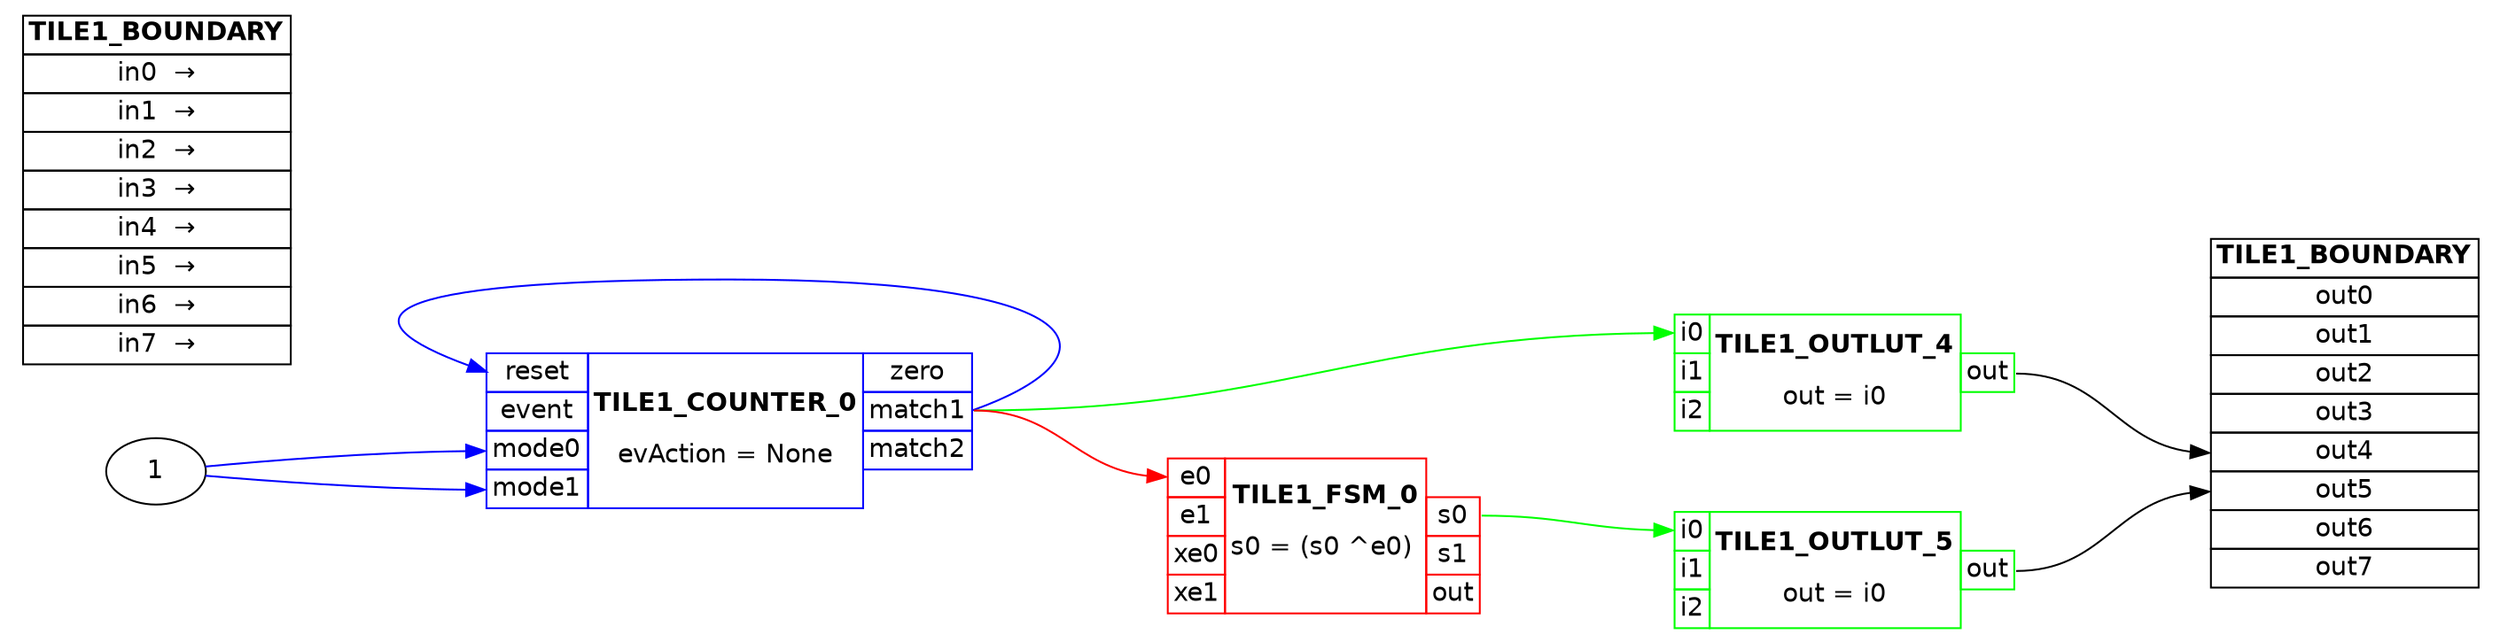 
digraph {
    graph [fontname = "helvetica"];
    node  [fontname = "helvetica"];
    edge  [fontname = "helvetica"];
    graph [mclimit=50 nodesep=0.5 rankdir=LR ranksep=1.25]






    TILE1_OUTLUT_4 [label= <<TABLE BORDER='0' CELLBORDER='1' CELLSPACING='0'>
                       <TR><TD PORT='i0'>i0</TD><TD ROWSPAN='4'><b>TILE1_OUTLUT_4</b><br/><br/>out = i0</TD></TR>
                       <TR><TD PORT='i1'>i1</TD><TD PORT='out'>out</TD></TR>
                       <TR><TD PORT='i2'>i2</TD></TR>
                   </TABLE>> color=green shape=plaintext]
    TILE1_OUTLUT_4:out:e -> TILE1_BOUNDARY_OUT:out4:w [color=black]

    TILE1_COUNTER_0:count_match1:e -> TILE1_OUTLUT_4:i0:w [color=green]

    TILE1_OUTLUT_5 [label= <<TABLE BORDER='0' CELLBORDER='1' CELLSPACING='0'>
                       <TR><TD PORT='i0'>i0</TD><TD ROWSPAN='4'><b>TILE1_OUTLUT_5</b><br/><br/>out = i0</TD></TR>
                       <TR><TD PORT='i1'>i1</TD><TD PORT='out'>out</TD></TR>
                       <TR><TD PORT='i2'>i2</TD></TR>
                   </TABLE>> color=green shape=plaintext]
    TILE1_OUTLUT_5:out:e -> TILE1_BOUNDARY_OUT:out5:w [color=black]

    TILE1_FSM_0:S0:e -> TILE1_OUTLUT_5:i0:w [color=green]








    TILE1_FSM_0 [label=<<TABLE BORDER='0' CELLBORDER='1' CELLSPACING='0'>
                      <TR><TD PORT='e0'>e0</TD><TD ROWSPAN='4'><b>TILE1_FSM_0</b><br/><br/>s0 = (s0 ^e0) <br/><br/></TD></TR>
                      <TR><TD PORT='e1'>e1</TD><TD PORT='s0'>s0</TD></TR>
                      <TR><TD PORT='xe0'>xe0</TD><TD PORT='s1'>s1</TD></TR>
                      <TR><TD PORT='xe1'>xe1</TD><TD PORT='out'>out</TD></TR>
                   </TABLE>> color=red shape=plaintext]

    TILE1_COUNTER_0:count_match1:e -> TILE1_FSM_0:e0:w [color=red]




    TILE1_COUNTER_0 [label=<<TABLE BORDER='0' CELLBORDER='1' CELLSPACING='0'>
                    <TR><TD PORT='reset'>reset</TD><TD ROWSPAN='4'><b>TILE1_COUNTER_0</b><br/><br/>evAction = None</TD><TD PORT='count_zero'>zero</TD></TR>
                    <TR><TD PORT='event'>event</TD><TD PORT='count_match1'>match1</TD></TR>
                    <TR><TD PORT='mode0'>mode0</TD><TD PORT='count_match2'>match2</TD></TR>
                    <TR><TD PORT='mode1'>mode1</TD></TR>
               </TABLE>> color=blue shape=plaintext]

    TILE1_COUNTER_0:count_match1:e -> TILE1_COUNTER_0:reset:w [color=blue]
    1 -> TILE1_COUNTER_0:mode0:w [color=blue]
    1 -> TILE1_COUNTER_0:mode1:w [color=blue]





    TILE1_BOUNDARY [label= <<TABLE BORDER='0' CELLBORDER='1' CELLSPACING='0'>
                       <TR><TD><b>TILE1_BOUNDARY</b></TD></TR>
                       <TR><TD PORT='in0'>in0  &#x2192;</TD></TR>
                       <TR><TD PORT='in1'>in1  &#x2192;</TD></TR>
                       <TR><TD PORT='in2'>in2  &#x2192;</TD></TR>
                       <TR><TD PORT='in3'>in3  &#x2192;</TD></TR>
                       <TR><TD PORT='in4'>in4  &#x2192;</TD></TR>
                       <TR><TD PORT='in5'>in5  &#x2192;</TD></TR>
                       <TR><TD PORT='in6'>in6  &#x2192;</TD></TR>
                       <TR><TD PORT='in7'>in7  &#x2192;</TD></TR>
                   </TABLE>> color=black shape=plaintext]

    TILE1_BOUNDARY_OUT [label= <<TABLE BORDER='0' CELLBORDER='1' CELLSPACING='0'>
                       <TR><TD><b>TILE1_BOUNDARY</b></TD></TR>
                       <TR><TD PORT='out0'>out0</TD></TR>
                       <TR><TD PORT='out1'>out1</TD></TR>
                       <TR><TD PORT='out2'>out2</TD></TR>
                       <TR><TD PORT='out3'>out3</TD></TR>
                       <TR><TD PORT='out4'>out4</TD></TR>
                       <TR><TD PORT='out5'>out5</TD></TR>
                       <TR><TD PORT='out6'>out6</TD></TR>
                       <TR><TD PORT='out7'>out7</TD></TR>
                   </TABLE>> color=black shape=plaintext]




}
